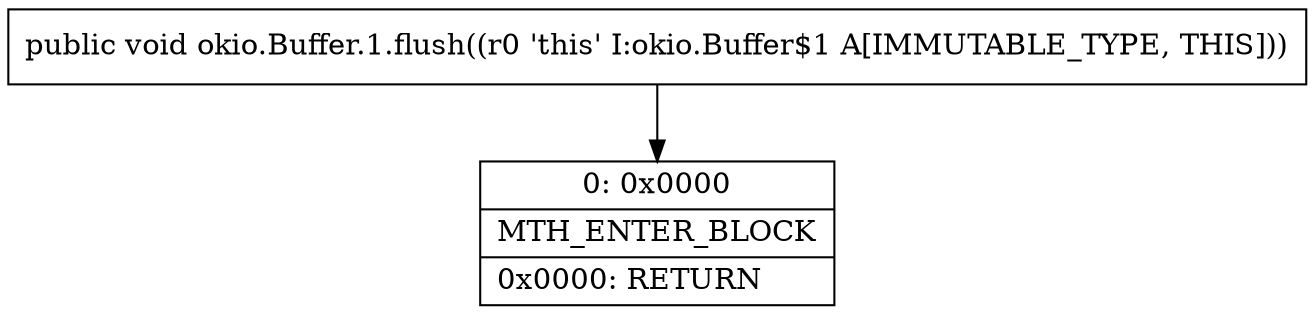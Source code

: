 digraph "CFG forokio.Buffer.1.flush()V" {
Node_0 [shape=record,label="{0\:\ 0x0000|MTH_ENTER_BLOCK\l|0x0000: RETURN   \l}"];
MethodNode[shape=record,label="{public void okio.Buffer.1.flush((r0 'this' I:okio.Buffer$1 A[IMMUTABLE_TYPE, THIS])) }"];
MethodNode -> Node_0;
}

